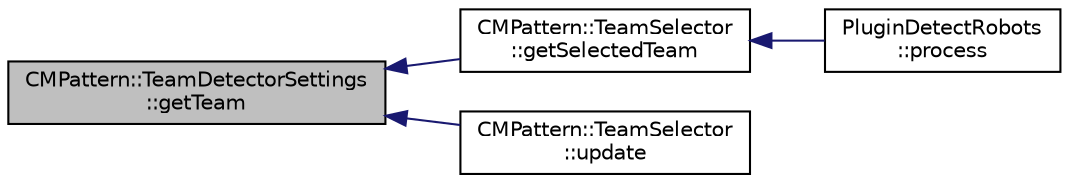 digraph "CMPattern::TeamDetectorSettings::getTeam"
{
 // INTERACTIVE_SVG=YES
  edge [fontname="Helvetica",fontsize="10",labelfontname="Helvetica",labelfontsize="10"];
  node [fontname="Helvetica",fontsize="10",shape=record];
  rankdir="LR";
  Node1 [label="CMPattern::TeamDetectorSettings\l::getTeam",height=0.2,width=0.4,color="black", fillcolor="grey75", style="filled", fontcolor="black"];
  Node1 -> Node2 [dir="back",color="midnightblue",fontsize="10",style="solid",fontname="Helvetica"];
  Node2 [label="CMPattern::TeamSelector\l::getSelectedTeam",height=0.2,width=0.4,color="black", fillcolor="white", style="filled",URL="$da/d75/class_c_m_pattern_1_1_team_selector.html#a06acdfb50d795bd15c6f09606a282641"];
  Node2 -> Node3 [dir="back",color="midnightblue",fontsize="10",style="solid",fontname="Helvetica"];
  Node3 [label="PluginDetectRobots\l::process",height=0.2,width=0.4,color="black", fillcolor="white", style="filled",URL="$de/d27/class_plugin_detect_robots.html#adcea998497d6d8c3de23ec75f993d3dc"];
  Node1 -> Node4 [dir="back",color="midnightblue",fontsize="10",style="solid",fontname="Helvetica"];
  Node4 [label="CMPattern::TeamSelector\l::update",height=0.2,width=0.4,color="black", fillcolor="white", style="filled",URL="$da/d75/class_c_m_pattern_1_1_team_selector.html#ad593c21322d2d59979d86e4710a871a8"];
}
